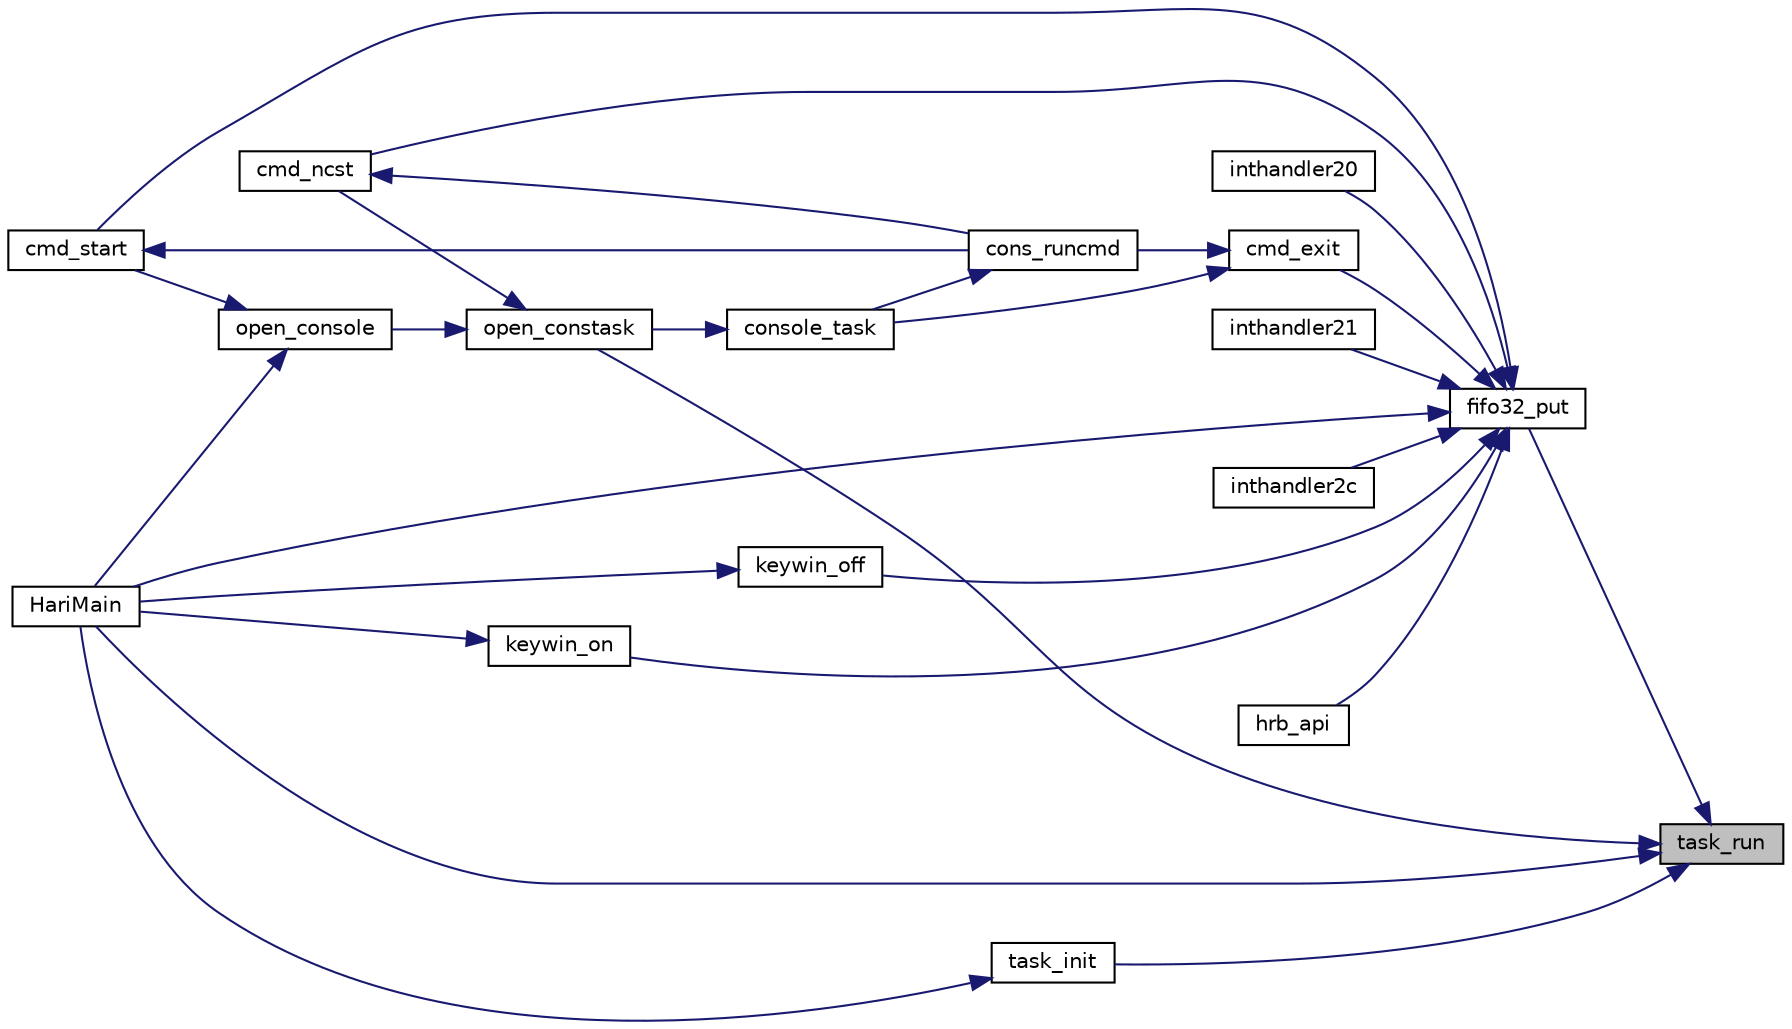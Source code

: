digraph "task_run"
{
 // LATEX_PDF_SIZE
  edge [fontname="Helvetica",fontsize="10",labelfontname="Helvetica",labelfontsize="10"];
  node [fontname="Helvetica",fontsize="10",shape=record];
  rankdir="RL";
  Node1 [label="task_run",height=0.2,width=0.4,color="black", fillcolor="grey75", style="filled", fontcolor="black",tooltip=" "];
  Node1 -> Node2 [dir="back",color="midnightblue",fontsize="10",style="solid"];
  Node2 [label="fifo32_put",height=0.2,width=0.4,color="black", fillcolor="white", style="filled",URL="$fifo_8c.html#a5c1bea596c94c2a89840d555c98abb84",tooltip=" "];
  Node2 -> Node3 [dir="back",color="midnightblue",fontsize="10",style="solid"];
  Node3 [label="cmd_exit",height=0.2,width=0.4,color="black", fillcolor="white", style="filled",URL="$console_8c.html#aa1ae787d73bbace090cbce5194ac0824",tooltip=" "];
  Node3 -> Node4 [dir="back",color="midnightblue",fontsize="10",style="solid"];
  Node4 [label="cons_runcmd",height=0.2,width=0.4,color="black", fillcolor="white", style="filled",URL="$console_8c.html#a7be2f98778674111de60be8c7f0a3e62",tooltip=" "];
  Node4 -> Node5 [dir="back",color="midnightblue",fontsize="10",style="solid"];
  Node5 [label="console_task",height=0.2,width=0.4,color="black", fillcolor="white", style="filled",URL="$console_8c.html#acf7b570f866fb6b0880a9fb988393e69",tooltip=" "];
  Node5 -> Node6 [dir="back",color="midnightblue",fontsize="10",style="solid"];
  Node6 [label="open_constask",height=0.2,width=0.4,color="black", fillcolor="white", style="filled",URL="$bootpack_8h.html#a79280c7e465953eeaa972574fce486ed",tooltip=" "];
  Node6 -> Node7 [dir="back",color="midnightblue",fontsize="10",style="solid"];
  Node7 [label="cmd_ncst",height=0.2,width=0.4,color="black", fillcolor="white", style="filled",URL="$console_8c.html#a3f08f092f66404d51c2af42f76237980",tooltip=" "];
  Node7 -> Node4 [dir="back",color="midnightblue",fontsize="10",style="solid"];
  Node6 -> Node8 [dir="back",color="midnightblue",fontsize="10",style="solid"];
  Node8 [label="open_console",height=0.2,width=0.4,color="black", fillcolor="white", style="filled",URL="$bootpack_8h.html#a6a7720c122ae0f96494e98c38c6e365e",tooltip=" "];
  Node8 -> Node9 [dir="back",color="midnightblue",fontsize="10",style="solid"];
  Node9 [label="cmd_start",height=0.2,width=0.4,color="black", fillcolor="white", style="filled",URL="$console_8c.html#af8d7dae21f111aecc555ba5e14df4265",tooltip=" "];
  Node9 -> Node4 [dir="back",color="midnightblue",fontsize="10",style="solid"];
  Node8 -> Node10 [dir="back",color="midnightblue",fontsize="10",style="solid"];
  Node10 [label="HariMain",height=0.2,width=0.4,color="black", fillcolor="white", style="filled",URL="$bootpack_8c.html#a3bfd04b86eb41bd7301c75a3df6a89e0",tooltip=" "];
  Node3 -> Node5 [dir="back",color="midnightblue",fontsize="10",style="solid"];
  Node2 -> Node7 [dir="back",color="midnightblue",fontsize="10",style="solid"];
  Node2 -> Node9 [dir="back",color="midnightblue",fontsize="10",style="solid"];
  Node2 -> Node10 [dir="back",color="midnightblue",fontsize="10",style="solid"];
  Node2 -> Node11 [dir="back",color="midnightblue",fontsize="10",style="solid"];
  Node11 [label="hrb_api",height=0.2,width=0.4,color="black", fillcolor="white", style="filled",URL="$console_8c.html#ae3a2b95ac62166efc071caeb9e7b0db1",tooltip=" "];
  Node2 -> Node12 [dir="back",color="midnightblue",fontsize="10",style="solid"];
  Node12 [label="inthandler20",height=0.2,width=0.4,color="black", fillcolor="white", style="filled",URL="$timer_8c.html#a79570c81cf0a60bde51271245ac85897",tooltip=" "];
  Node2 -> Node13 [dir="back",color="midnightblue",fontsize="10",style="solid"];
  Node13 [label="inthandler21",height=0.2,width=0.4,color="black", fillcolor="white", style="filled",URL="$keyboard_8c.html#a6bf05bd24f3dc98e872a0653a13a3e3b",tooltip=" "];
  Node2 -> Node14 [dir="back",color="midnightblue",fontsize="10",style="solid"];
  Node14 [label="inthandler2c",height=0.2,width=0.4,color="black", fillcolor="white", style="filled",URL="$mouse_8c.html#aa89ae3554e7c9ac3e95fee1a96d3f56a",tooltip=" "];
  Node2 -> Node15 [dir="back",color="midnightblue",fontsize="10",style="solid"];
  Node15 [label="keywin_off",height=0.2,width=0.4,color="black", fillcolor="white", style="filled",URL="$bootpack_8c.html#a3291fa635de41b5787cb1dad02220bfc",tooltip=" "];
  Node15 -> Node10 [dir="back",color="midnightblue",fontsize="10",style="solid"];
  Node2 -> Node16 [dir="back",color="midnightblue",fontsize="10",style="solid"];
  Node16 [label="keywin_on",height=0.2,width=0.4,color="black", fillcolor="white", style="filled",URL="$bootpack_8c.html#a324c7ef71ec40c7c4eead398ecabbce5",tooltip=" "];
  Node16 -> Node10 [dir="back",color="midnightblue",fontsize="10",style="solid"];
  Node1 -> Node10 [dir="back",color="midnightblue",fontsize="10",style="solid"];
  Node1 -> Node6 [dir="back",color="midnightblue",fontsize="10",style="solid"];
  Node1 -> Node17 [dir="back",color="midnightblue",fontsize="10",style="solid"];
  Node17 [label="task_init",height=0.2,width=0.4,color="black", fillcolor="white", style="filled",URL="$mtask_8c.html#a9f9404be472fb9fc3aa79501f67190a1",tooltip=" "];
  Node17 -> Node10 [dir="back",color="midnightblue",fontsize="10",style="solid"];
}

